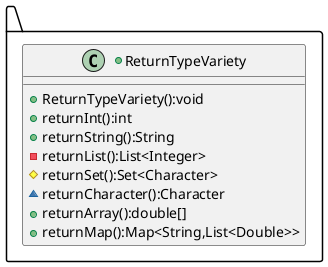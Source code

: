 @startuml
package .. {
	+class ReturnTypeVariety{
	+ReturnTypeVariety():void
	+returnInt():int
	+returnString():String
	-returnList():List<Integer>
	#returnSet():Set<Character>
	~returnCharacter():Character
	+returnArray():double[]
	+returnMap():Map<String,List<Double>>
	}

}
@enduml